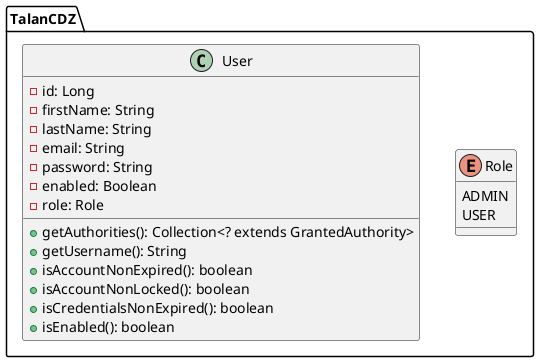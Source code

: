 @startuml
skinparam linetype ortho

package "TalanCDZ" {
  enum "Role" {
    ADMIN
    USER
  }



  class "User" {
    -id: Long
    -firstName: String
    -lastName: String
    -email: String
    -password: String
    -enabled: Boolean
    -role: Role

    +getAuthorities(): Collection<? extends GrantedAuthority>
    +getUsername(): String
    +isAccountNonExpired(): boolean
    +isAccountNonLocked(): boolean
    +isCredentialsNonExpired(): boolean
    +isEnabled(): boolean
  }

}
@enduml
